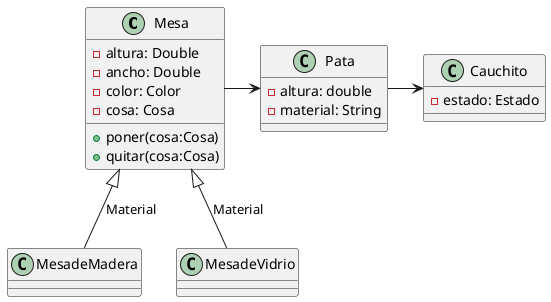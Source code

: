 @startuml

class Mesa{
    -altura: Double
    -ancho: Double
    -color: Color
    -cosa: Cosa
    +poner(cosa:Cosa)
    +quitar(cosa:Cosa)
}
 Mesa <|-- MesadeMadera:Material
 Mesa <|-- MesadeVidrio:Material

class Pata{
    -altura: double
    -material: String
}

class Cauchito{
    -estado: Estado
}

Mesa -> Pata

Pata -> Cauchito

@enduml